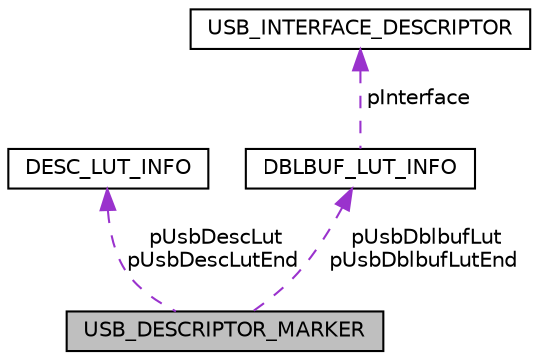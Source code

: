 digraph "USB_DESCRIPTOR_MARKER"
{
  edge [fontname="Helvetica",fontsize="10",labelfontname="Helvetica",labelfontsize="10"];
  node [fontname="Helvetica",fontsize="10",shape=record];
  Node1 [label="USB_DESCRIPTOR_MARKER",height=0.2,width=0.4,color="black", fillcolor="grey75", style="filled" fontcolor="black"];
  Node2 -> Node1 [dir="back",color="darkorchid3",fontsize="10",style="dashed",label=" pUsbDescLut\npUsbDescLutEnd" ,fontname="Helvetica"];
  Node2 [label="DESC_LUT_INFO",height=0.2,width=0.4,color="black", fillcolor="white", style="filled",URL="$struct_d_e_s_c___l_u_t___i_n_f_o.html",tooltip="Look-up table entry for non-standard descriptor types (used with usbsrGetDescriptor) ..."];
  Node3 -> Node1 [dir="back",color="darkorchid3",fontsize="10",style="dashed",label=" pUsbDblbufLut\npUsbDblbufLutEnd" ,fontname="Helvetica"];
  Node3 [label="DBLBUF_LUT_INFO",height=0.2,width=0.4,color="black", fillcolor="white", style="filled",URL="$struct_d_b_l_b_u_f___l_u_t___i_n_f_o.html",tooltip="Look-up table for double-buffer settings. "];
  Node4 -> Node3 [dir="back",color="darkorchid3",fontsize="10",style="dashed",label=" pInterface" ,fontname="Helvetica"];
  Node4 [label="USB_INTERFACE_DESCRIPTOR",height=0.2,width=0.4,color="black", fillcolor="white", style="filled",URL="$struct_u_s_b___i_n_t_e_r_f_a_c_e___d_e_s_c_r_i_p_t_o_r.html",tooltip="USB interface descriptor. "];
}
